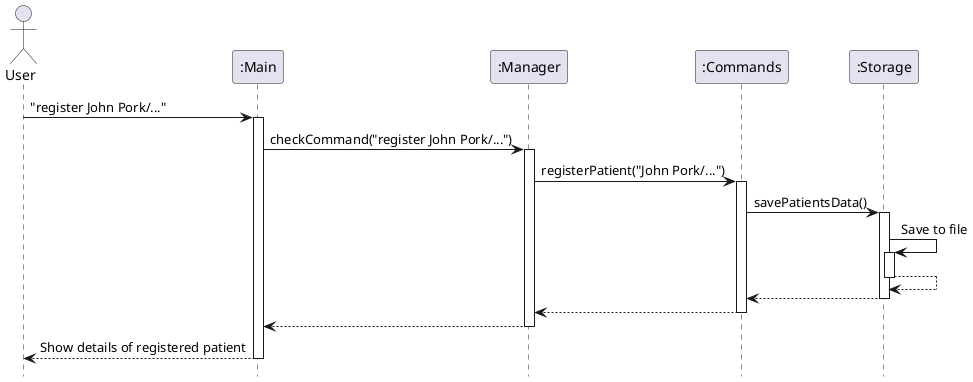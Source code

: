 @startuml
'https://plantuml.com/sequence-diagram

hide footbox

actor User
participant ":Main"
participant ":Manager"
participant ":Commands"
participant ":Storage"


User -> ":Main" : "register John Pork/..."
activate ":Main"

":Main" -> ":Manager" : checkCommand("register John Pork/...")
activate ":Manager"

":Manager" -> ":Commands" : registerPatient("John Pork/...")
activate ":Commands"

":Commands" -> ":Storage" : savePatientsData()
activate ":Storage"

":Storage" -> ":Storage" : Save to file
activate ":Storage"

":Storage" --> ":Storage"
deactivate ":Storage"

":Storage" --> ":Commands"
deactivate ":Storage"

":Commands" --> ":Manager"
deactivate ":Commands"

":Manager" --> ":Main"
deactivate ":Manager"

":Main" --> User :Show details of registered patient
deactivate ":Main"
@enduml

